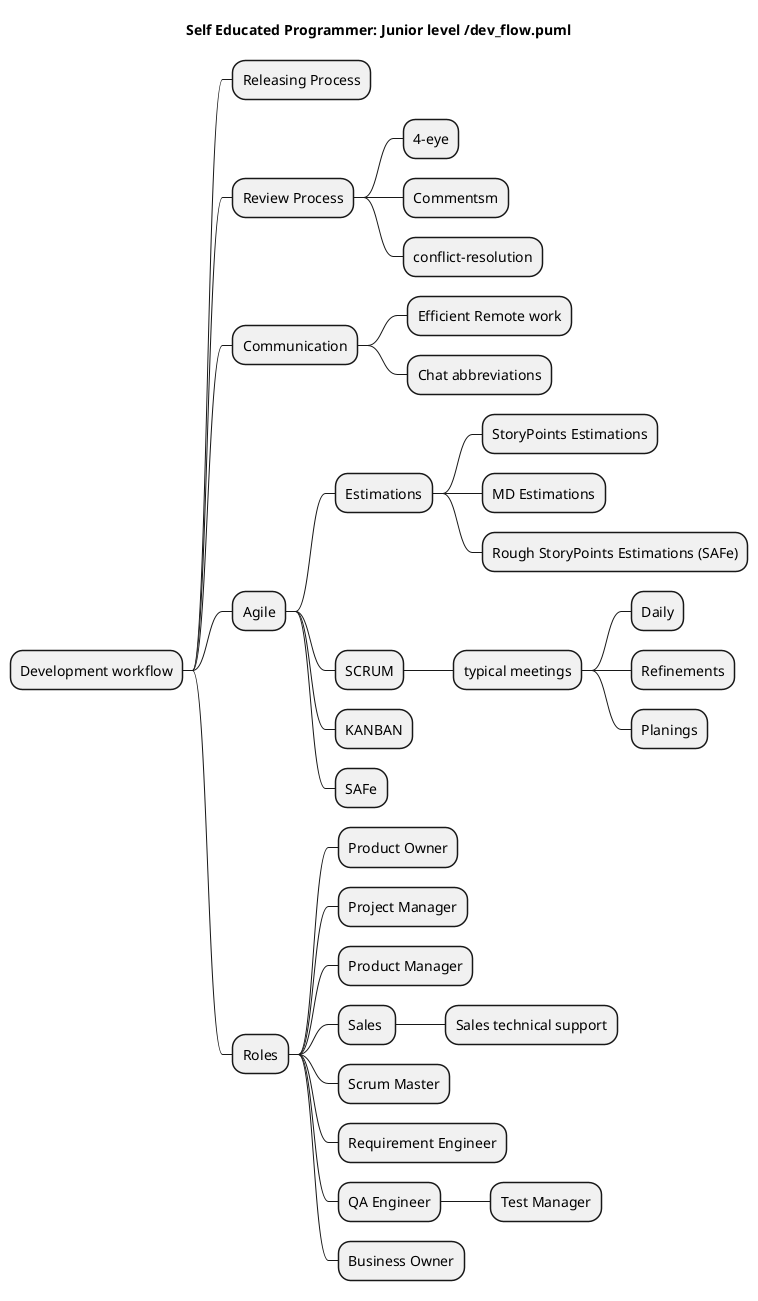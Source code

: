 @startmindmap
title Self Educated Programmer: Junior level /dev_flow.puml


* Development workflow
** Releasing Process
** Review Process
*** 4-eye
*** Commentsm
*** conflict-resolution
** Communication
*** Efficient Remote work
*** Chat abbreviations
** Agile
*** Estimations
**** StoryPoints Estimations
**** MD Estimations
**** Rough StoryPoints Estimations (SAFe)
*** SCRUM
**** typical meetings
***** Daily
***** Refinements
***** Planings
*** KANBAN
*** SAFe
** Roles
*** Product Owner
*** Project Manager
*** Product Manager
*** Sales 
**** Sales technical support
*** Scrum Master
*** Requirement Engineer
*** QA Engineer
**** Test Manager
*** Business Owner
@endmindmap
